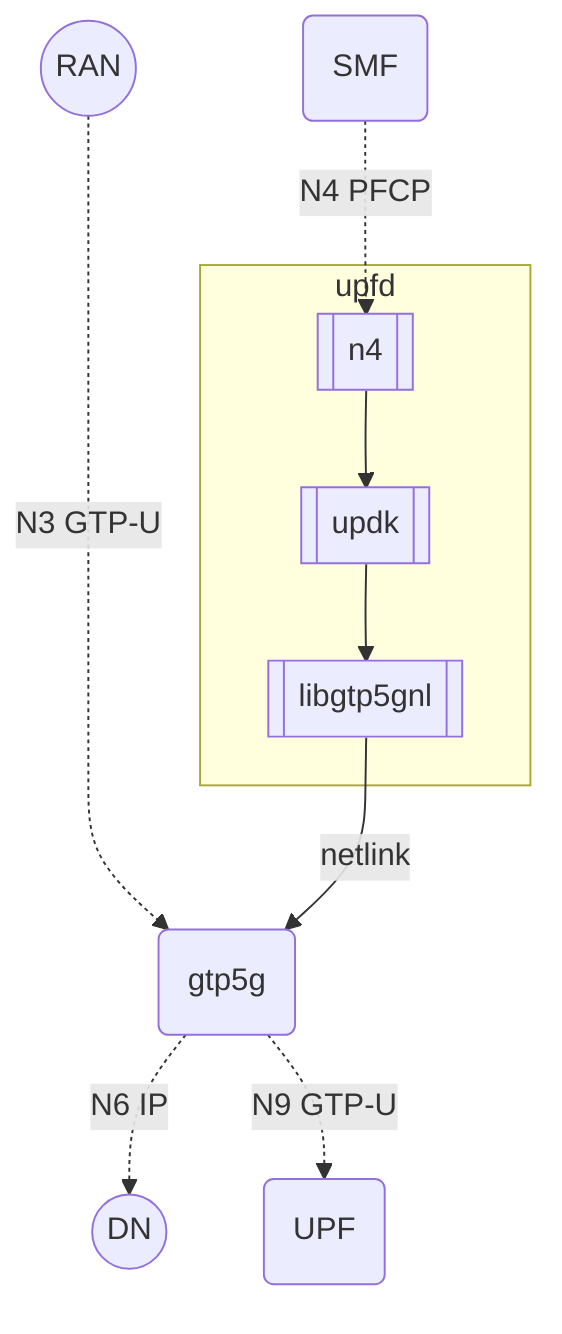 graph TB
  subgraph upfd
    n4[[n4]]
    updk[[updk]]
    libgtp5gnl[[libgtp5gnl]]
    n4 --> updk
    updk --> libgtp5gnl
  end

  RAN((RAN))
  DN((DN))
  SMF(SMF)
  UPF(UPF)
  gtp5g(gtp5g)

  SMF -. N4 PFCP .-> n4
  RAN -. N3 GTP-U ....-> gtp5g
  libgtp5gnl -- netlink --> gtp5g
  gtp5g -. N6 IP .-> DN
  gtp5g -. N9 GTP-U .-> UPF